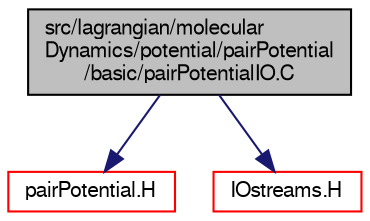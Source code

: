 digraph "src/lagrangian/molecularDynamics/potential/pairPotential/basic/pairPotentialIO.C"
{
  bgcolor="transparent";
  edge [fontname="FreeSans",fontsize="10",labelfontname="FreeSans",labelfontsize="10"];
  node [fontname="FreeSans",fontsize="10",shape=record];
  Node1 [label="src/lagrangian/molecular\lDynamics/potential/pairPotential\l/basic/pairPotentialIO.C",height=0.2,width=0.4,color="black", fillcolor="grey75", style="filled" fontcolor="black"];
  Node1 -> Node2 [color="midnightblue",fontsize="10",style="solid",fontname="FreeSans"];
  Node2 [label="pairPotential.H",height=0.2,width=0.4,color="red",URL="$a06468.html"];
  Node1 -> Node3 [color="midnightblue",fontsize="10",style="solid",fontname="FreeSans"];
  Node3 [label="IOstreams.H",height=0.2,width=0.4,color="red",URL="$a07314.html",tooltip="Useful combination of include files which define Sin, Sout and Serr and the use of IO streams general..."];
}
